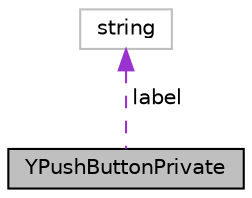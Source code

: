 digraph "YPushButtonPrivate"
{
 // LATEX_PDF_SIZE
  edge [fontname="Helvetica",fontsize="10",labelfontname="Helvetica",labelfontsize="10"];
  node [fontname="Helvetica",fontsize="10",shape=record];
  Node1 [label="YPushButtonPrivate",height=0.2,width=0.4,color="black", fillcolor="grey75", style="filled", fontcolor="black",tooltip=" "];
  Node2 -> Node1 [dir="back",color="darkorchid3",fontsize="10",style="dashed",label=" label" ,fontname="Helvetica"];
  Node2 [label="string",height=0.2,width=0.4,color="grey75", fillcolor="white", style="filled",tooltip=" "];
}
